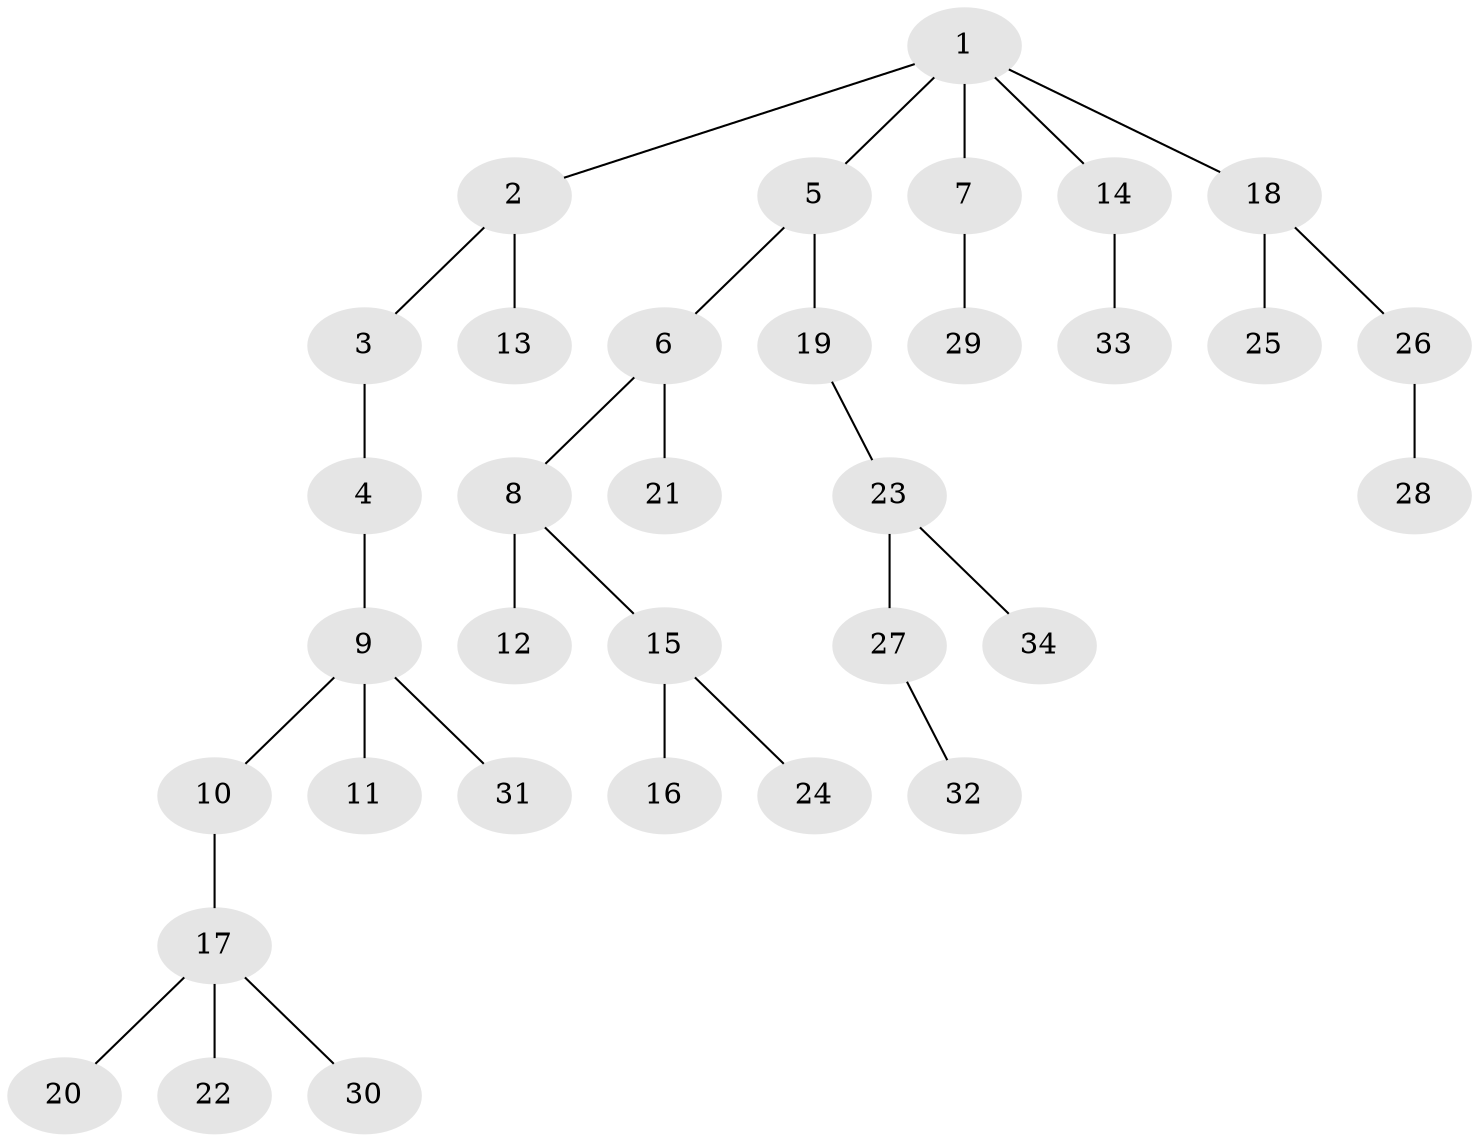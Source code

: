 // original degree distribution, {5: 0.03571428571428571, 3: 0.125, 2: 0.19642857142857142, 4: 0.08928571428571429, 1: 0.5357142857142857, 7: 0.017857142857142856}
// Generated by graph-tools (version 1.1) at 2025/51/03/04/25 22:51:28]
// undirected, 34 vertices, 33 edges
graph export_dot {
  node [color=gray90,style=filled];
  1;
  2;
  3;
  4;
  5;
  6;
  7;
  8;
  9;
  10;
  11;
  12;
  13;
  14;
  15;
  16;
  17;
  18;
  19;
  20;
  21;
  22;
  23;
  24;
  25;
  26;
  27;
  28;
  29;
  30;
  31;
  32;
  33;
  34;
  1 -- 2 [weight=1.0];
  1 -- 5 [weight=1.0];
  1 -- 7 [weight=1.0];
  1 -- 14 [weight=1.0];
  1 -- 18 [weight=1.0];
  2 -- 3 [weight=1.0];
  2 -- 13 [weight=1.0];
  3 -- 4 [weight=1.0];
  4 -- 9 [weight=1.0];
  5 -- 6 [weight=1.0];
  5 -- 19 [weight=1.0];
  6 -- 8 [weight=1.0];
  6 -- 21 [weight=1.0];
  7 -- 29 [weight=1.0];
  8 -- 12 [weight=1.0];
  8 -- 15 [weight=1.0];
  9 -- 10 [weight=1.0];
  9 -- 11 [weight=1.0];
  9 -- 31 [weight=1.0];
  10 -- 17 [weight=1.0];
  14 -- 33 [weight=1.0];
  15 -- 16 [weight=1.0];
  15 -- 24 [weight=1.0];
  17 -- 20 [weight=1.0];
  17 -- 22 [weight=3.0];
  17 -- 30 [weight=1.0];
  18 -- 25 [weight=1.0];
  18 -- 26 [weight=1.0];
  19 -- 23 [weight=1.0];
  23 -- 27 [weight=1.0];
  23 -- 34 [weight=1.0];
  26 -- 28 [weight=1.0];
  27 -- 32 [weight=1.0];
}
